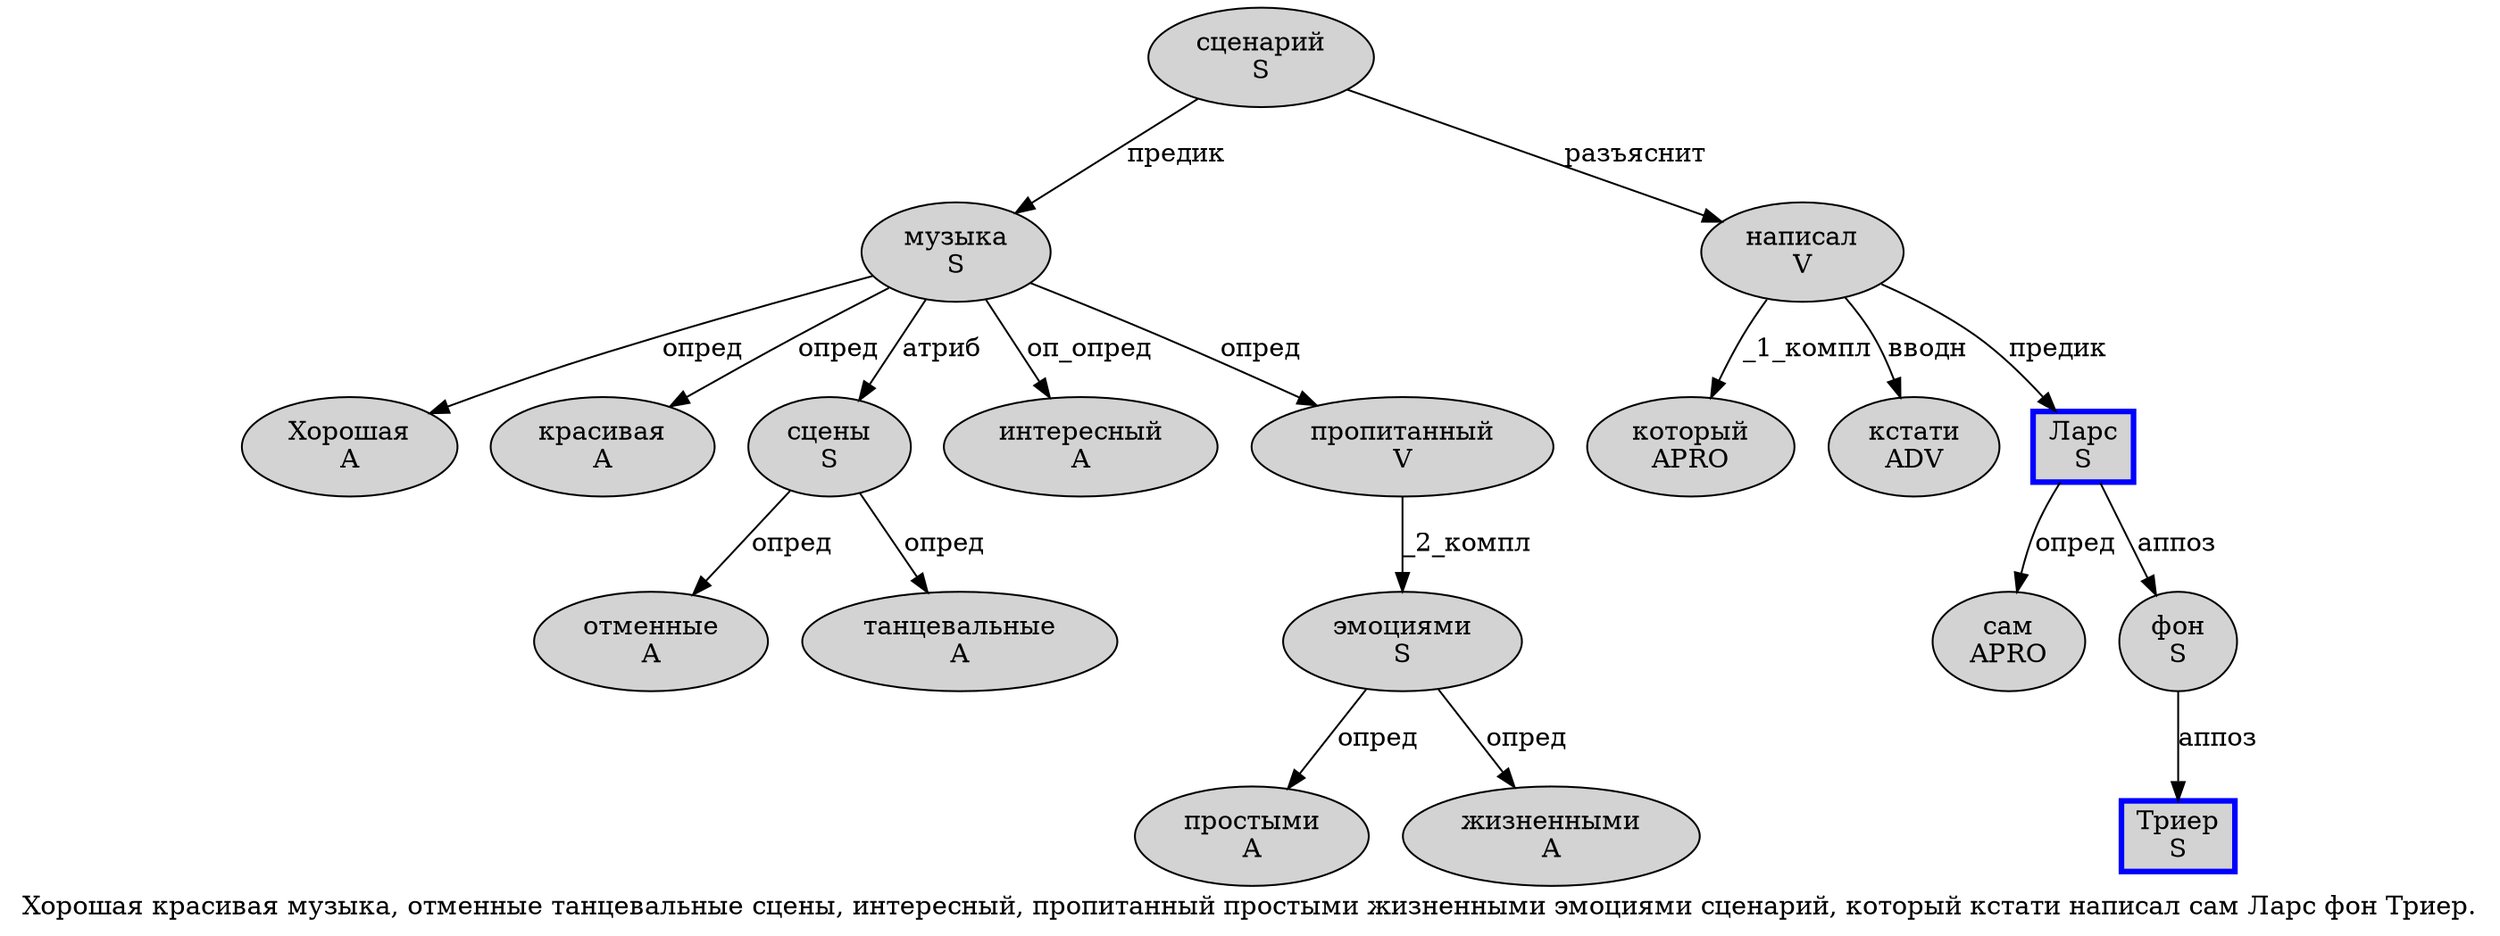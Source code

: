 digraph SENTENCE_1133 {
	graph [label="Хорошая красивая музыка, отменные танцевальные сцены, интересный, пропитанный простыми жизненными эмоциями сценарий, который кстати написал сам Ларс фон Триер."]
	node [style=filled]
		0 [label="Хорошая
A" color="" fillcolor=lightgray penwidth=1 shape=ellipse]
		1 [label="красивая
A" color="" fillcolor=lightgray penwidth=1 shape=ellipse]
		2 [label="музыка
S" color="" fillcolor=lightgray penwidth=1 shape=ellipse]
		4 [label="отменные
A" color="" fillcolor=lightgray penwidth=1 shape=ellipse]
		5 [label="танцевальные
A" color="" fillcolor=lightgray penwidth=1 shape=ellipse]
		6 [label="сцены
S" color="" fillcolor=lightgray penwidth=1 shape=ellipse]
		8 [label="интересный
A" color="" fillcolor=lightgray penwidth=1 shape=ellipse]
		10 [label="пропитанный
V" color="" fillcolor=lightgray penwidth=1 shape=ellipse]
		11 [label="простыми
A" color="" fillcolor=lightgray penwidth=1 shape=ellipse]
		12 [label="жизненными
A" color="" fillcolor=lightgray penwidth=1 shape=ellipse]
		13 [label="эмоциями
S" color="" fillcolor=lightgray penwidth=1 shape=ellipse]
		14 [label="сценарий
S" color="" fillcolor=lightgray penwidth=1 shape=ellipse]
		16 [label="который
APRO" color="" fillcolor=lightgray penwidth=1 shape=ellipse]
		17 [label="кстати
ADV" color="" fillcolor=lightgray penwidth=1 shape=ellipse]
		18 [label="написал
V" color="" fillcolor=lightgray penwidth=1 shape=ellipse]
		19 [label="сам
APRO" color="" fillcolor=lightgray penwidth=1 shape=ellipse]
		20 [label="Ларс
S" color=blue fillcolor=lightgray penwidth=3 shape=box]
		21 [label="фон
S" color="" fillcolor=lightgray penwidth=1 shape=ellipse]
		22 [label="Триер
S" color=blue fillcolor=lightgray penwidth=3 shape=box]
			2 -> 0 [label="опред"]
			2 -> 1 [label="опред"]
			2 -> 6 [label="атриб"]
			2 -> 8 [label="оп_опред"]
			2 -> 10 [label="опред"]
			10 -> 13 [label="_2_компл"]
			21 -> 22 [label="аппоз"]
			14 -> 2 [label="предик"]
			14 -> 18 [label="разъяснит"]
			13 -> 11 [label="опред"]
			13 -> 12 [label="опред"]
			18 -> 16 [label="_1_компл"]
			18 -> 17 [label="вводн"]
			18 -> 20 [label="предик"]
			20 -> 19 [label="опред"]
			20 -> 21 [label="аппоз"]
			6 -> 4 [label="опред"]
			6 -> 5 [label="опред"]
}